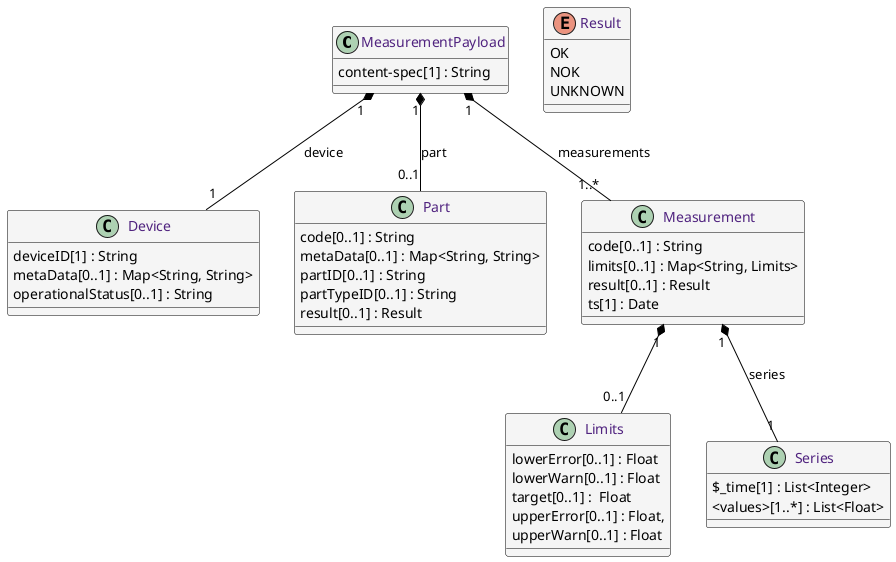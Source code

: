 @startuml

skinparam class {
	BorderColor black
	FontColor #50237f
	BackgroundColor #f5f5f5
	ArrowColor black
}

skinparam stereotype{
	CBackgroundColor white
	EBackgroundColor white
}

class MeasurementPayload {
	content-spec[1] : String
}

class Device {
	deviceID[1] : String
	metaData[0..1] : Map<String, String>
	operationalStatus[0..1] : String
}

class Part {
	code[0..1] : String
	metaData[0..1] : Map<String, String>
	partID[0..1] : String
	partTypeID[0..1] : String
	result[0..1] : Result
}

class Measurement {
	code[0..1] : String
	limits[0..1] : Map<String, Limits>
	result[0..1] : Result
	ts[1] : Date
}

class Limits {
	lowerError[0..1] : Float
	lowerWarn[0..1] : Float
	target[0..1] :  Float
	upperError[0..1] : Float,
	upperWarn[0..1] : Float
}

class Series {
	$_time[1] : List<Integer>
	<values>[1..*] : List<Float>
}

enum Result {
	OK
	NOK
	UNKNOWN
}

MeasurementPayload "1" *-- "1" Device : device
MeasurementPayload "1" *-- "0..1" Part : part
MeasurementPayload "1" *-- "1..*" Measurement : measurements

Measurement "1" *-- "1" Series : series
Measurement "1" *-- "0..1" Limits

@enduml
